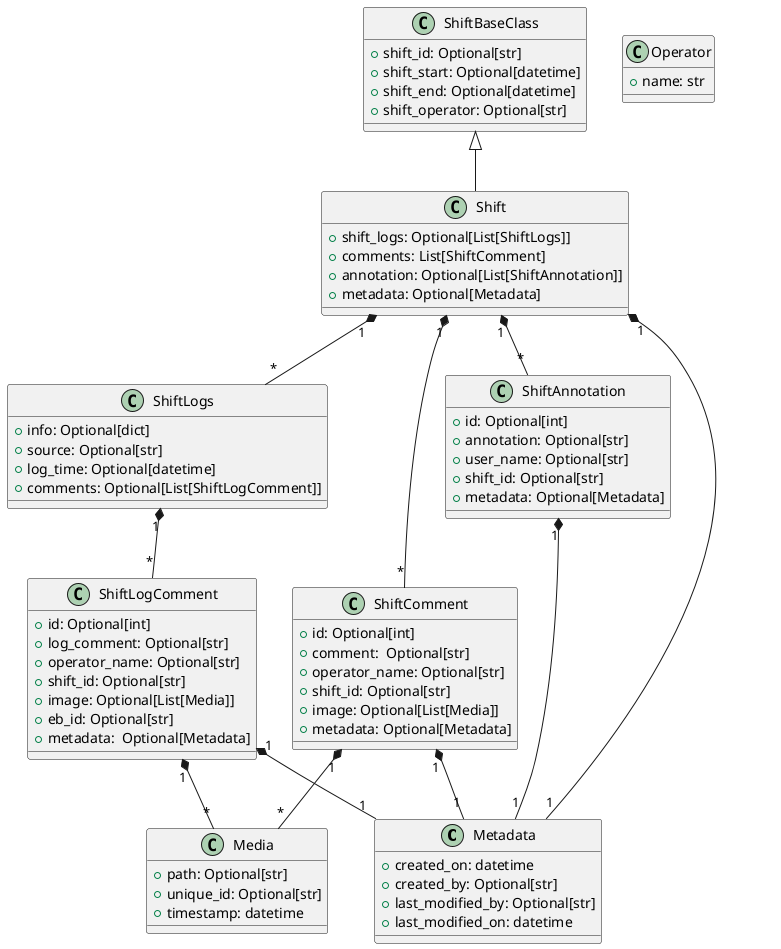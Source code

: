 @startuml Shift Models

class Metadata {
    +created_on: datetime
    +created_by: Optional[str]
    +last_modified_by: Optional[str]
    +last_modified_on: datetime
}

class Operator {
    +name: str
}

class Media {
    +path: Optional[str]
    +unique_id: Optional[str]
    +timestamp: datetime
}

class ShiftLogComment {
    +id: Optional[int]
    +log_comment: Optional[str]
    +operator_name: Optional[str]
    +shift_id: Optional[str]
    +image: Optional[List[Media]]
    +eb_id: Optional[str]
    +metadata:  Optional[Metadata]
}

class ShiftComment {
    +id: Optional[int]
    +comment:  Optional[str]
    +operator_name: Optional[str]
    +shift_id: Optional[str]
    +image: Optional[List[Media]]
    +metadata: Optional[Metadata]
}

class ShiftAnnotation {
    +id: Optional[int]
    +annotation: Optional[str]
    +user_name: Optional[str]
    +shift_id: Optional[str]
    +metadata: Optional[Metadata]
}

class ShiftLogs {
    +info: Optional[dict] 
    +source: Optional[str]
    +log_time: Optional[datetime]
    +comments: Optional[List[ShiftLogComment]]
}

class ShiftBaseClass {
    +shift_id: Optional[str]
    +shift_start: Optional[datetime]
    +shift_end: Optional[datetime]
    +shift_operator: Optional[str]
}

class Shift {
    +shift_logs: Optional[List[ShiftLogs]]
    +comments: List[ShiftComment]
    +annotation: Optional[List[ShiftAnnotation]]
    +metadata: Optional[Metadata]
}

ShiftBaseClass <|-- Shift
ShiftLogComment "1" *-- "*" Media
ShiftLogComment "1" *-- "1" Metadata

ShiftComment "1" *-- "*" Media
ShiftComment "1" *-- "1" Metadata

ShiftAnnotation "1" *-- "1" Metadata

ShiftLogs "1" *-- "*" ShiftLogComment


Shift "1" *-- "*" ShiftLogs
Shift "1" *-- "*" ShiftComment
Shift "1" *-- "*" ShiftAnnotation
Shift "1" *-- "1" Metadata

@enduml